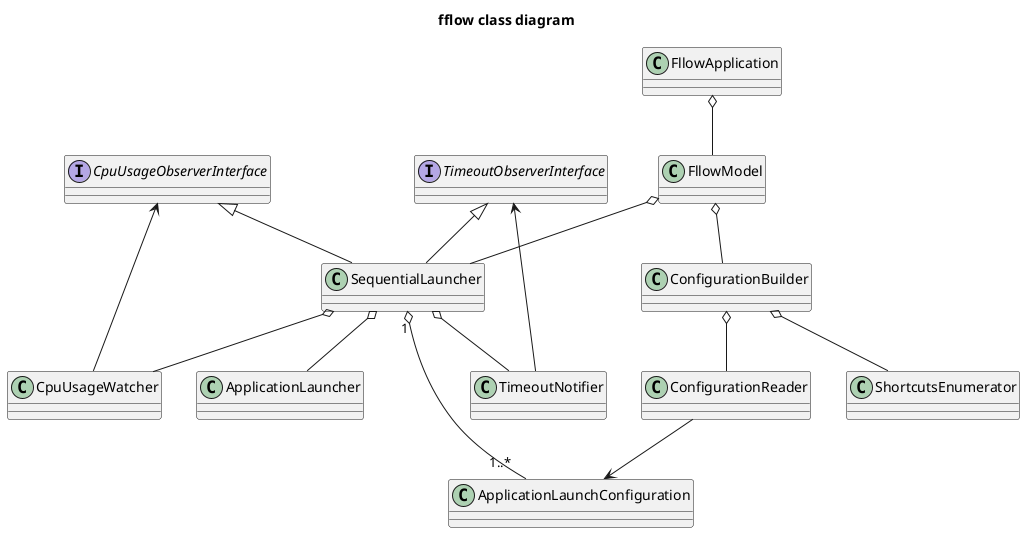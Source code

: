 @startuml

title fflow class diagram

class FllowApplication
class FllowModel
class SequentialLauncher
class CpuUsageWatcher
interface CpuUsageObserverInterface
class TimeoutNotifier
interface TimeoutObserverInterface
class ApplicationLauncher
class ConfigurationBuilder
class ApplicationLaunchConfiguration
class ConfigurationReader
class ShortcutsEnumerator

FllowApplication o-- FllowModel

FllowModel o-- SequentialLauncher
FllowModel o-- ConfigurationBuilder

CpuUsageObserverInterface <--- CpuUsageWatcher

TimeoutObserverInterface <--- TimeoutNotifier

CpuUsageObserverInterface <|-- SequentialLauncher
SequentialLauncher o-- CpuUsageWatcher
TimeoutObserverInterface <|-- SequentialLauncher
SequentialLauncher o-- TimeoutNotifier
SequentialLauncher o-- ApplicationLauncher
SequentialLauncher "1" o--- "1..*" ApplicationLaunchConfiguration

ConfigurationBuilder o-- ConfigurationReader
ConfigurationReader --> ApplicationLaunchConfiguration
ConfigurationBuilder o-- ShortcutsEnumerator

@enduml
